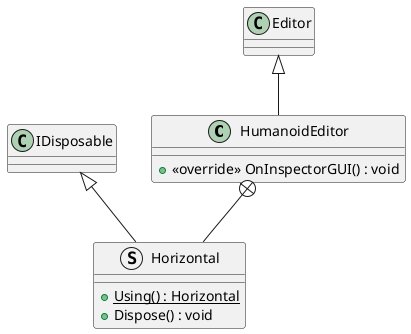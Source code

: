 @startuml
class HumanoidEditor {
    + <<override>> OnInspectorGUI() : void
}
struct Horizontal {
    + {static} Using() : Horizontal
    + Dispose() : void
}
Editor <|-- HumanoidEditor
HumanoidEditor +-- Horizontal
IDisposable <|-- Horizontal
@enduml
